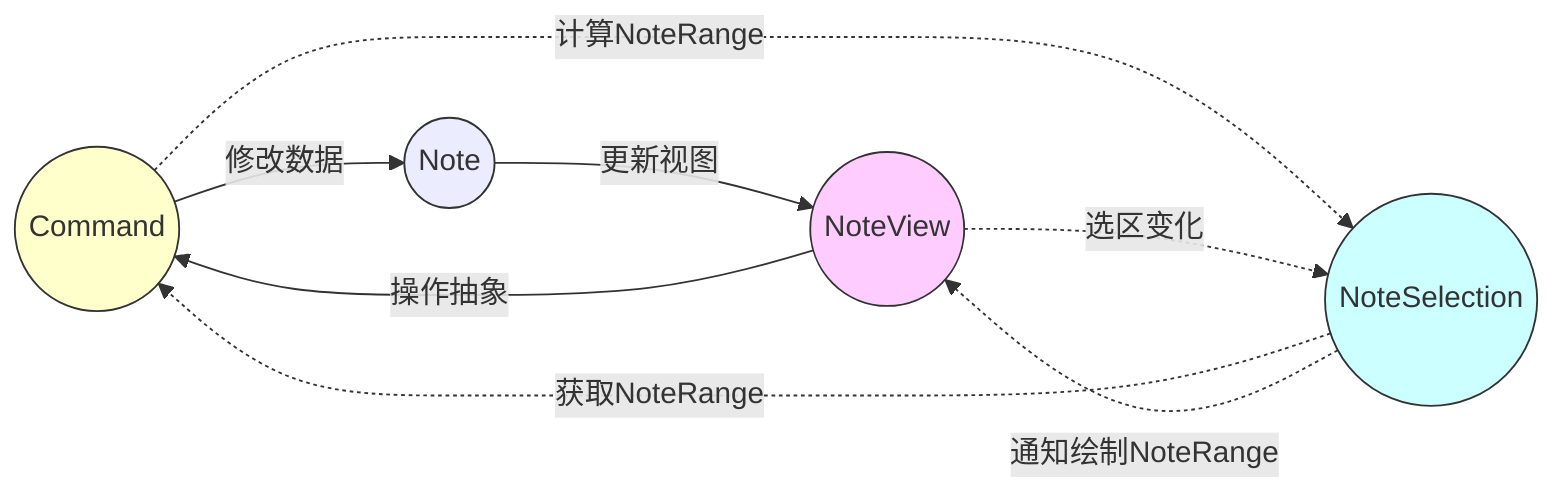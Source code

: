 graph LR

c((Command))
ns((NoteSelection))
p((Note))
pv((NoteView))

c -->|修改数据|p
p -->|更新视图| pv
pv -->|操作抽象| c

c -.->|计算NoteRange| ns
ns -.->|获取NoteRange| c
pv -.->|选区变化| ns
ns -.->|通知绘制NoteRange| pv


style pv fill:#fcf,stroke:#333;
style c  fill:#ffc,stroke:#333;
style p  stroke:#333;
style ns  fill:#cff, stroke:#333;
